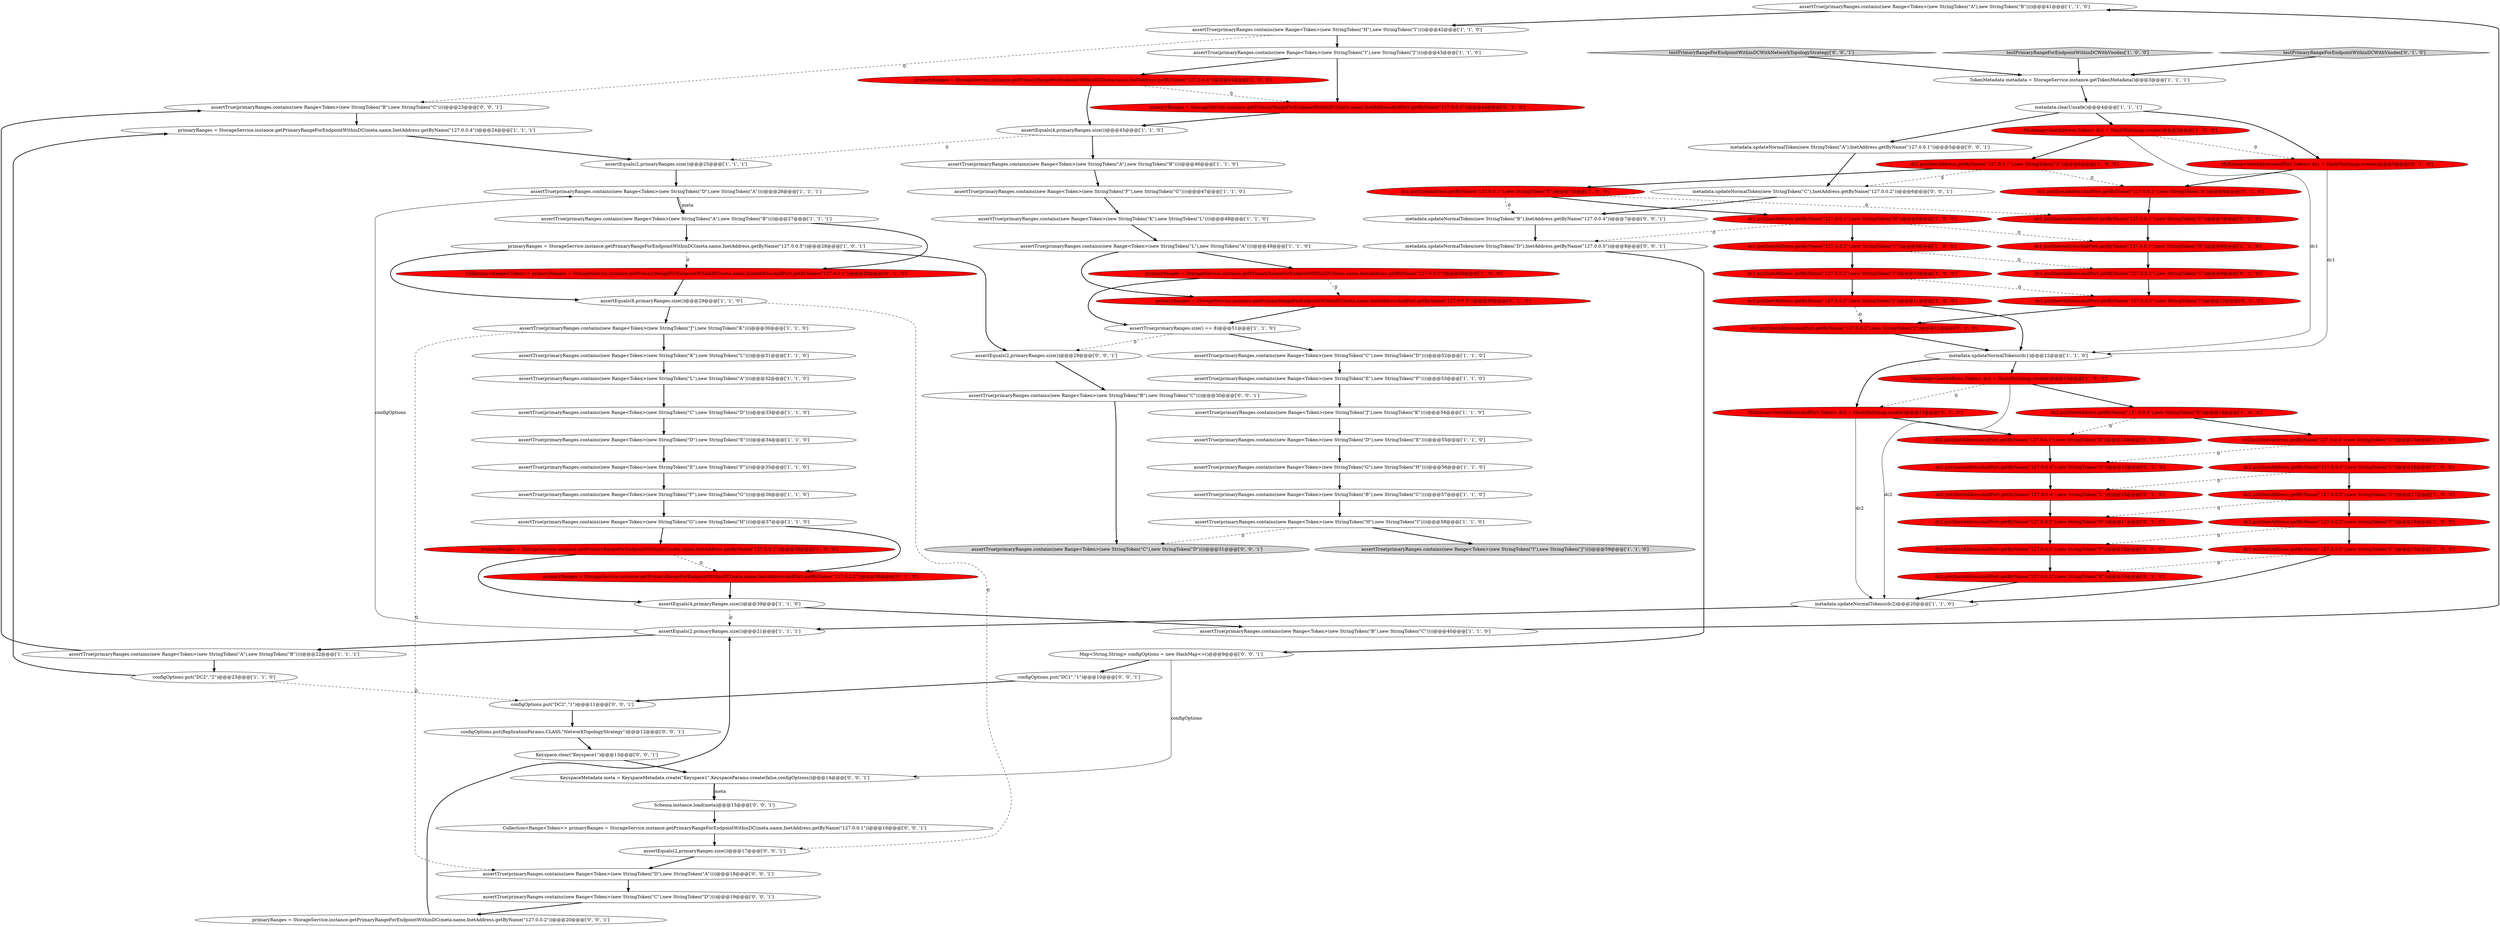 digraph {
38 [style = filled, label = "assertTrue(primaryRanges.contains(new Range<Token>(new StringToken(\"A\"),new StringToken(\"B\"))))@@@41@@@['1', '1', '0']", fillcolor = white, shape = ellipse image = "AAA0AAABBB1BBB"];
17 [style = filled, label = "dc2.put(InetAddress.getByName(\"127.0.0.4\"),new StringToken(\"B\"))@@@14@@@['1', '0', '0']", fillcolor = red, shape = ellipse image = "AAA1AAABBB1BBB"];
75 [style = filled, label = "dc1.put(InetAddressAndPort.getByName(\"127.0.0.1\"),new StringToken(\"H\"))@@@8@@@['0', '1', '0']", fillcolor = red, shape = ellipse image = "AAA1AAABBB2BBB"];
64 [style = filled, label = "Multimap<InetAddressAndPort,Token> dc1 = HashMultimap.create()@@@5@@@['0', '1', '0']", fillcolor = red, shape = ellipse image = "AAA1AAABBB2BBB"];
13 [style = filled, label = "assertTrue(primaryRanges.contains(new Range<Token>(new StringToken(\"F\"),new StringToken(\"G\"))))@@@36@@@['1', '1', '0']", fillcolor = white, shape = ellipse image = "AAA0AAABBB1BBB"];
39 [style = filled, label = "dc1.put(InetAddress.getByName(\"127.0.0.1\"),new StringToken(\"H\"))@@@8@@@['1', '0', '0']", fillcolor = red, shape = ellipse image = "AAA1AAABBB1BBB"];
8 [style = filled, label = "assertEquals(2,primaryRanges.size())@@@25@@@['1', '1', '1']", fillcolor = white, shape = ellipse image = "AAA0AAABBB1BBB"];
19 [style = filled, label = "dc1.put(InetAddress.getByName(\"127.0.0.2\"),new StringToken(\"J\"))@@@11@@@['1', '0', '0']", fillcolor = red, shape = ellipse image = "AAA1AAABBB1BBB"];
45 [style = filled, label = "assertTrue(primaryRanges.contains(new Range<Token>(new StringToken(\"K\"),new StringToken(\"L\"))))@@@48@@@['1', '1', '0']", fillcolor = white, shape = ellipse image = "AAA0AAABBB1BBB"];
22 [style = filled, label = "assertTrue(primaryRanges.contains(new Range<Token>(new StringToken(\"H\"),new StringToken(\"I\"))))@@@42@@@['1', '1', '0']", fillcolor = white, shape = ellipse image = "AAA0AAABBB1BBB"];
48 [style = filled, label = "Multimap<InetAddress,Token> dc1 = HashMultimap.create()@@@5@@@['1', '0', '0']", fillcolor = red, shape = ellipse image = "AAA1AAABBB1BBB"];
60 [style = filled, label = "Multimap<InetAddressAndPort,Token> dc2 = HashMultimap.create()@@@13@@@['0', '1', '0']", fillcolor = red, shape = ellipse image = "AAA1AAABBB2BBB"];
88 [style = filled, label = "metadata.updateNormalToken(new StringToken(\"B\"),InetAddress.getByName(\"127.0.0.4\"))@@@7@@@['0', '0', '1']", fillcolor = white, shape = ellipse image = "AAA0AAABBB3BBB"];
97 [style = filled, label = "assertTrue(primaryRanges.contains(new Range<Token>(new StringToken(\"B\"),new StringToken(\"C\"))))@@@23@@@['0', '0', '1']", fillcolor = white, shape = ellipse image = "AAA0AAABBB3BBB"];
4 [style = filled, label = "dc1.put(InetAddress.getByName(\"127.0.0.1\"),new StringToken(\"A\"))@@@6@@@['1', '0', '0']", fillcolor = red, shape = ellipse image = "AAA1AAABBB1BBB"];
47 [style = filled, label = "assertTrue(primaryRanges.size() == 8)@@@51@@@['1', '1', '0']", fillcolor = white, shape = ellipse image = "AAA0AAABBB1BBB"];
79 [style = filled, label = "metadata.updateNormalToken(new StringToken(\"D\"),InetAddress.getByName(\"127.0.0.5\"))@@@8@@@['0', '0', '1']", fillcolor = white, shape = ellipse image = "AAA0AAABBB3BBB"];
29 [style = filled, label = "dc2.put(InetAddress.getByName(\"127.0.0.5\"),new StringToken(\"D\"))@@@17@@@['1', '0', '0']", fillcolor = red, shape = ellipse image = "AAA1AAABBB1BBB"];
74 [style = filled, label = "dc2.put(InetAddressAndPort.getByName(\"127.0.0.5\"),new StringToken(\"F\"))@@@18@@@['0', '1', '0']", fillcolor = red, shape = ellipse image = "AAA1AAABBB2BBB"];
78 [style = filled, label = "testPrimaryRangeForEndpointWithinDCWithNetworkTopologyStrategy['0', '0', '1']", fillcolor = lightgray, shape = diamond image = "AAA0AAABBB3BBB"];
93 [style = filled, label = "configOptions.put(\"DC2\",\"1\")@@@11@@@['0', '0', '1']", fillcolor = white, shape = ellipse image = "AAA0AAABBB3BBB"];
59 [style = filled, label = "Collection<Range<Token>> primaryRanges = StorageService.instance.getPrimaryRangeForEndpointWithinDC(meta.name,InetAddressAndPort.getByName(\"127.0.0.1\"))@@@28@@@['0', '1', '0']", fillcolor = red, shape = ellipse image = "AAA1AAABBB2BBB"];
46 [style = filled, label = "dc1.put(InetAddress.getByName(\"127.0.0.1\"),new StringToken(\"E\"))@@@7@@@['1', '0', '0']", fillcolor = red, shape = ellipse image = "AAA1AAABBB1BBB"];
51 [style = filled, label = "metadata.updateNormalTokens(dc1)@@@12@@@['1', '1', '0']", fillcolor = white, shape = ellipse image = "AAA0AAABBB1BBB"];
21 [style = filled, label = "assertEquals(8,primaryRanges.size())@@@29@@@['1', '1', '0']", fillcolor = white, shape = ellipse image = "AAA0AAABBB1BBB"];
43 [style = filled, label = "assertTrue(primaryRanges.contains(new Range<Token>(new StringToken(\"J\"),new StringToken(\"K\"))))@@@54@@@['1', '1', '0']", fillcolor = white, shape = ellipse image = "AAA0AAABBB1BBB"];
41 [style = filled, label = "assertTrue(primaryRanges.contains(new Range<Token>(new StringToken(\"A\"),new StringToken(\"B\"))))@@@46@@@['1', '1', '0']", fillcolor = white, shape = ellipse image = "AAA0AAABBB1BBB"];
52 [style = filled, label = "assertEquals(4,primaryRanges.size())@@@45@@@['1', '1', '0']", fillcolor = white, shape = ellipse image = "AAA0AAABBB1BBB"];
1 [style = filled, label = "assertTrue(primaryRanges.contains(new Range<Token>(new StringToken(\"K\"),new StringToken(\"L\"))))@@@31@@@['1', '1', '0']", fillcolor = white, shape = ellipse image = "AAA0AAABBB1BBB"];
0 [style = filled, label = "dc1.put(InetAddress.getByName(\"127.0.0.2\"),new StringToken(\"I\"))@@@10@@@['1', '0', '0']", fillcolor = red, shape = ellipse image = "AAA1AAABBB1BBB"];
54 [style = filled, label = "dc2.put(InetAddress.getByName(\"127.0.0.5\"),new StringToken(\"K\"))@@@19@@@['1', '0', '0']", fillcolor = red, shape = ellipse image = "AAA1AAABBB1BBB"];
9 [style = filled, label = "assertTrue(primaryRanges.contains(new Range<Token>(new StringToken(\"A\"),new StringToken(\"B\"))))@@@27@@@['1', '1', '1']", fillcolor = white, shape = ellipse image = "AAA0AAABBB1BBB"];
81 [style = filled, label = "Schema.instance.load(meta)@@@15@@@['0', '0', '1']", fillcolor = white, shape = ellipse image = "AAA0AAABBB3BBB"];
58 [style = filled, label = "dc2.put(InetAddressAndPort.getByName(\"127.0.0.5\"),new StringToken(\"D\"))@@@17@@@['0', '1', '0']", fillcolor = red, shape = ellipse image = "AAA1AAABBB2BBB"];
37 [style = filled, label = "testPrimaryRangeForEndpointWithinDCWithVnodes['1', '0', '0']", fillcolor = lightgray, shape = diamond image = "AAA0AAABBB1BBB"];
23 [style = filled, label = "assertTrue(primaryRanges.contains(new Range<Token>(new StringToken(\"E\"),new StringToken(\"F\"))))@@@35@@@['1', '1', '0']", fillcolor = white, shape = ellipse image = "AAA0AAABBB1BBB"];
65 [style = filled, label = "dc2.put(InetAddressAndPort.getByName(\"127.0.0.5\"),new StringToken(\"K\"))@@@19@@@['0', '1', '0']", fillcolor = red, shape = ellipse image = "AAA1AAABBB2BBB"];
85 [style = filled, label = "assertTrue(primaryRanges.contains(new Range<Token>(new StringToken(\"D\"),new StringToken(\"A\"))))@@@18@@@['0', '0', '1']", fillcolor = white, shape = ellipse image = "AAA0AAABBB3BBB"];
91 [style = filled, label = "metadata.updateNormalToken(new StringToken(\"A\"),InetAddress.getByName(\"127.0.0.1\"))@@@5@@@['0', '0', '1']", fillcolor = white, shape = ellipse image = "AAA0AAABBB3BBB"];
16 [style = filled, label = "assertTrue(primaryRanges.contains(new Range<Token>(new StringToken(\"J\"),new StringToken(\"K\"))))@@@30@@@['1', '1', '0']", fillcolor = white, shape = ellipse image = "AAA0AAABBB1BBB"];
12 [style = filled, label = "assertTrue(primaryRanges.contains(new Range<Token>(new StringToken(\"D\"),new StringToken(\"E\"))))@@@34@@@['1', '1', '0']", fillcolor = white, shape = ellipse image = "AAA0AAABBB1BBB"];
55 [style = filled, label = "assertTrue(primaryRanges.contains(new Range<Token>(new StringToken(\"D\"),new StringToken(\"E\"))))@@@55@@@['1', '1', '0']", fillcolor = white, shape = ellipse image = "AAA0AAABBB1BBB"];
61 [style = filled, label = "dc1.put(InetAddressAndPort.getByName(\"127.0.0.2\"),new StringToken(\"J\"))@@@11@@@['0', '1', '0']", fillcolor = red, shape = ellipse image = "AAA1AAABBB2BBB"];
84 [style = filled, label = "primaryRanges = StorageService.instance.getPrimaryRangeForEndpointWithinDC(meta.name,InetAddress.getByName(\"127.0.0.2\"))@@@20@@@['0', '0', '1']", fillcolor = white, shape = ellipse image = "AAA0AAABBB3BBB"];
53 [style = filled, label = "primaryRanges = StorageService.instance.getPrimaryRangeForEndpointWithinDC(meta.name,InetAddress.getByName(\"127.0.0.2\"))@@@38@@@['1', '0', '0']", fillcolor = red, shape = ellipse image = "AAA1AAABBB1BBB"];
70 [style = filled, label = "primaryRanges = StorageService.instance.getPrimaryRangeForEndpointWithinDC(meta.name,InetAddressAndPort.getByName(\"127.0.0.2\"))@@@38@@@['0', '1', '0']", fillcolor = red, shape = ellipse image = "AAA1AAABBB2BBB"];
69 [style = filled, label = "dc2.put(InetAddressAndPort.getByName(\"127.0.0.4\"),new StringToken(\"B\"))@@@14@@@['0', '1', '0']", fillcolor = red, shape = ellipse image = "AAA1AAABBB2BBB"];
72 [style = filled, label = "dc1.put(InetAddressAndPort.getByName(\"127.0.0.2\"),new StringToken(\"C\"))@@@9@@@['0', '1', '0']", fillcolor = red, shape = ellipse image = "AAA1AAABBB2BBB"];
36 [style = filled, label = "assertTrue(primaryRanges.contains(new Range<Token>(new StringToken(\"C\"),new StringToken(\"D\"))))@@@33@@@['1', '1', '0']", fillcolor = white, shape = ellipse image = "AAA0AAABBB1BBB"];
67 [style = filled, label = "primaryRanges = StorageService.instance.getPrimaryRangeForEndpointWithinDC(meta.name,InetAddressAndPort.getByName(\"127.0.0.5\"))@@@50@@@['0', '1', '0']", fillcolor = red, shape = ellipse image = "AAA1AAABBB2BBB"];
57 [style = filled, label = "primaryRanges = StorageService.instance.getPrimaryRangeForEndpointWithinDC(meta.name,InetAddress.getByName(\"127.0.0.5\"))@@@50@@@['1', '0', '0']", fillcolor = red, shape = ellipse image = "AAA1AAABBB1BBB"];
25 [style = filled, label = "assertEquals(2,primaryRanges.size())@@@21@@@['1', '1', '1']", fillcolor = white, shape = ellipse image = "AAA0AAABBB1BBB"];
3 [style = filled, label = "dc2.put(InetAddress.getByName(\"127.0.0.4\"),new StringToken(\"L\"))@@@16@@@['1', '0', '0']", fillcolor = red, shape = ellipse image = "AAA1AAABBB1BBB"];
14 [style = filled, label = "assertTrue(primaryRanges.contains(new Range<Token>(new StringToken(\"G\"),new StringToken(\"H\"))))@@@37@@@['1', '1', '0']", fillcolor = white, shape = ellipse image = "AAA0AAABBB1BBB"];
49 [style = filled, label = "assertTrue(primaryRanges.contains(new Range<Token>(new StringToken(\"B\"),new StringToken(\"C\"))))@@@57@@@['1', '1', '0']", fillcolor = white, shape = ellipse image = "AAA0AAABBB1BBB"];
30 [style = filled, label = "primaryRanges = StorageService.instance.getPrimaryRangeForEndpointWithinDC(meta.name,InetAddress.getByName(\"127.0.0.5\"))@@@28@@@['1', '0', '1']", fillcolor = white, shape = ellipse image = "AAA0AAABBB1BBB"];
5 [style = filled, label = "assertTrue(primaryRanges.contains(new Range<Token>(new StringToken(\"L\"),new StringToken(\"A\"))))@@@49@@@['1', '1', '0']", fillcolor = white, shape = ellipse image = "AAA0AAABBB1BBB"];
94 [style = filled, label = "assertEquals(2,primaryRanges.size())@@@17@@@['0', '0', '1']", fillcolor = white, shape = ellipse image = "AAA0AAABBB3BBB"];
10 [style = filled, label = "Multimap<InetAddress,Token> dc2 = HashMultimap.create()@@@13@@@['1', '0', '0']", fillcolor = red, shape = ellipse image = "AAA1AAABBB1BBB"];
6 [style = filled, label = "configOptions.put(\"DC2\",\"2\")@@@23@@@['1', '1', '0']", fillcolor = white, shape = ellipse image = "AAA0AAABBB1BBB"];
73 [style = filled, label = "testPrimaryRangeForEndpointWithinDCWithVnodes['0', '1', '0']", fillcolor = lightgray, shape = diamond image = "AAA0AAABBB2BBB"];
34 [style = filled, label = "assertTrue(primaryRanges.contains(new Range<Token>(new StringToken(\"B\"),new StringToken(\"C\"))))@@@40@@@['1', '1', '0']", fillcolor = white, shape = ellipse image = "AAA0AAABBB1BBB"];
63 [style = filled, label = "dc1.put(InetAddressAndPort.getByName(\"127.0.0.1\"),new StringToken(\"E\"))@@@7@@@['0', '1', '0']", fillcolor = red, shape = ellipse image = "AAA1AAABBB2BBB"];
96 [style = filled, label = "Map<String,String> configOptions = new HashMap<>()@@@9@@@['0', '0', '1']", fillcolor = white, shape = ellipse image = "AAA0AAABBB3BBB"];
66 [style = filled, label = "primaryRanges = StorageService.instance.getPrimaryRangeForEndpointWithinDC(meta.name,InetAddressAndPort.getByName(\"127.0.0.4\"))@@@44@@@['0', '1', '0']", fillcolor = red, shape = ellipse image = "AAA1AAABBB2BBB"];
33 [style = filled, label = "metadata.updateNormalTokens(dc2)@@@20@@@['1', '1', '0']", fillcolor = white, shape = ellipse image = "AAA0AAABBB1BBB"];
76 [style = filled, label = "dc2.put(InetAddressAndPort.getByName(\"127.0.0.4\"),new StringToken(\"G\"))@@@15@@@['0', '1', '0']", fillcolor = red, shape = ellipse image = "AAA1AAABBB2BBB"];
42 [style = filled, label = "assertTrue(primaryRanges.contains(new Range<Token>(new StringToken(\"I\"),new StringToken(\"J\"))))@@@43@@@['1', '1', '0']", fillcolor = white, shape = ellipse image = "AAA0AAABBB1BBB"];
44 [style = filled, label = "assertEquals(4,primaryRanges.size())@@@39@@@['1', '1', '0']", fillcolor = white, shape = ellipse image = "AAA0AAABBB1BBB"];
35 [style = filled, label = "assertTrue(primaryRanges.contains(new Range<Token>(new StringToken(\"G\"),new StringToken(\"H\"))))@@@56@@@['1', '1', '0']", fillcolor = white, shape = ellipse image = "AAA0AAABBB1BBB"];
31 [style = filled, label = "dc2.put(InetAddress.getByName(\"127.0.0.5\"),new StringToken(\"F\"))@@@18@@@['1', '0', '0']", fillcolor = red, shape = ellipse image = "AAA1AAABBB1BBB"];
20 [style = filled, label = "assertTrue(primaryRanges.contains(new Range<Token>(new StringToken(\"E\"),new StringToken(\"F\"))))@@@53@@@['1', '1', '0']", fillcolor = white, shape = ellipse image = "AAA0AAABBB1BBB"];
83 [style = filled, label = "configOptions.put(\"DC1\",\"1\")@@@10@@@['0', '0', '1']", fillcolor = white, shape = ellipse image = "AAA0AAABBB3BBB"];
27 [style = filled, label = "assertTrue(primaryRanges.contains(new Range<Token>(new StringToken(\"H\"),new StringToken(\"I\"))))@@@58@@@['1', '1', '0']", fillcolor = white, shape = ellipse image = "AAA0AAABBB1BBB"];
26 [style = filled, label = "assertTrue(primaryRanges.contains(new Range<Token>(new StringToken(\"A\"),new StringToken(\"B\"))))@@@22@@@['1', '1', '1']", fillcolor = white, shape = ellipse image = "AAA0AAABBB1BBB"];
62 [style = filled, label = "dc2.put(InetAddressAndPort.getByName(\"127.0.0.4\"),new StringToken(\"L\"))@@@16@@@['0', '1', '0']", fillcolor = red, shape = ellipse image = "AAA1AAABBB2BBB"];
90 [style = filled, label = "Keyspace.clear(\"Keyspace1\")@@@13@@@['0', '0', '1']", fillcolor = white, shape = ellipse image = "AAA0AAABBB3BBB"];
2 [style = filled, label = "primaryRanges = StorageService.instance.getPrimaryRangeForEndpointWithinDC(meta.name,InetAddress.getByName(\"127.0.0.4\"))@@@44@@@['1', '0', '0']", fillcolor = red, shape = ellipse image = "AAA1AAABBB1BBB"];
82 [style = filled, label = "Collection<Range<Token>> primaryRanges = StorageService.instance.getPrimaryRangeForEndpointWithinDC(meta.name,InetAddress.getByName(\"127.0.0.1\"))@@@16@@@['0', '0', '1']", fillcolor = white, shape = ellipse image = "AAA0AAABBB3BBB"];
11 [style = filled, label = "assertTrue(primaryRanges.contains(new Range<Token>(new StringToken(\"D\"),new StringToken(\"A\"))))@@@26@@@['1', '1', '1']", fillcolor = white, shape = ellipse image = "AAA0AAABBB1BBB"];
89 [style = filled, label = "KeyspaceMetadata meta = KeyspaceMetadata.create(\"Keyspace1\",KeyspaceParams.create(false,configOptions))@@@14@@@['0', '0', '1']", fillcolor = white, shape = ellipse image = "AAA0AAABBB3BBB"];
87 [style = filled, label = "assertEquals(2,primaryRanges.size())@@@29@@@['0', '0', '1']", fillcolor = white, shape = ellipse image = "AAA0AAABBB3BBB"];
24 [style = filled, label = "dc1.put(InetAddress.getByName(\"127.0.0.2\"),new StringToken(\"C\"))@@@9@@@['1', '0', '0']", fillcolor = red, shape = ellipse image = "AAA1AAABBB1BBB"];
7 [style = filled, label = "assertTrue(primaryRanges.contains(new Range<Token>(new StringToken(\"L\"),new StringToken(\"A\"))))@@@32@@@['1', '1', '0']", fillcolor = white, shape = ellipse image = "AAA0AAABBB1BBB"];
28 [style = filled, label = "assertTrue(primaryRanges.contains(new Range<Token>(new StringToken(\"F\"),new StringToken(\"G\"))))@@@47@@@['1', '1', '0']", fillcolor = white, shape = ellipse image = "AAA0AAABBB1BBB"];
18 [style = filled, label = "dc2.put(InetAddress.getByName(\"127.0.0.4\"),new StringToken(\"G\"))@@@15@@@['1', '0', '0']", fillcolor = red, shape = ellipse image = "AAA1AAABBB1BBB"];
32 [style = filled, label = "assertTrue(primaryRanges.contains(new Range<Token>(new StringToken(\"C\"),new StringToken(\"D\"))))@@@52@@@['1', '1', '0']", fillcolor = white, shape = ellipse image = "AAA0AAABBB1BBB"];
80 [style = filled, label = "configOptions.put(ReplicationParams.CLASS,\"NetworkTopologyStrategy\")@@@12@@@['0', '0', '1']", fillcolor = white, shape = ellipse image = "AAA0AAABBB3BBB"];
92 [style = filled, label = "assertTrue(primaryRanges.contains(new Range<Token>(new StringToken(\"C\"),new StringToken(\"D\"))))@@@31@@@['0', '0', '1']", fillcolor = lightgray, shape = ellipse image = "AAA0AAABBB3BBB"];
40 [style = filled, label = "primaryRanges = StorageService.instance.getPrimaryRangeForEndpointWithinDC(meta.name,InetAddress.getByName(\"127.0.0.4\"))@@@24@@@['1', '1', '1']", fillcolor = white, shape = ellipse image = "AAA0AAABBB1BBB"];
95 [style = filled, label = "assertTrue(primaryRanges.contains(new Range<Token>(new StringToken(\"B\"),new StringToken(\"C\"))))@@@30@@@['0', '0', '1']", fillcolor = white, shape = ellipse image = "AAA0AAABBB3BBB"];
71 [style = filled, label = "dc1.put(InetAddressAndPort.getByName(\"127.0.0.1\"),new StringToken(\"A\"))@@@6@@@['0', '1', '0']", fillcolor = red, shape = ellipse image = "AAA1AAABBB2BBB"];
77 [style = filled, label = "assertTrue(primaryRanges.contains(new Range<Token>(new StringToken(\"C\"),new StringToken(\"D\"))))@@@19@@@['0', '0', '1']", fillcolor = white, shape = ellipse image = "AAA0AAABBB3BBB"];
15 [style = filled, label = "assertTrue(primaryRanges.contains(new Range<Token>(new StringToken(\"I\"),new StringToken(\"J\"))))@@@59@@@['1', '1', '0']", fillcolor = lightgray, shape = ellipse image = "AAA0AAABBB1BBB"];
50 [style = filled, label = "TokenMetadata metadata = StorageService.instance.getTokenMetadata()@@@3@@@['1', '1', '1']", fillcolor = white, shape = ellipse image = "AAA0AAABBB1BBB"];
68 [style = filled, label = "dc1.put(InetAddressAndPort.getByName(\"127.0.0.2\"),new StringToken(\"I\"))@@@10@@@['0', '1', '0']", fillcolor = red, shape = ellipse image = "AAA1AAABBB2BBB"];
56 [style = filled, label = "metadata.clearUnsafe()@@@4@@@['1', '1', '1']", fillcolor = white, shape = ellipse image = "AAA0AAABBB1BBB"];
86 [style = filled, label = "metadata.updateNormalToken(new StringToken(\"C\"),InetAddress.getByName(\"127.0.0.2\"))@@@6@@@['0', '0', '1']", fillcolor = white, shape = ellipse image = "AAA0AAABBB3BBB"];
22->97 [style = dashed, label="0"];
18->3 [style = bold, label=""];
74->65 [style = bold, label=""];
76->62 [style = bold, label=""];
69->76 [style = bold, label=""];
27->92 [style = dashed, label="0"];
43->55 [style = bold, label=""];
56->64 [style = bold, label=""];
84->25 [style = bold, label=""];
54->65 [style = dashed, label="0"];
66->52 [style = bold, label=""];
4->86 [style = dashed, label="0"];
46->88 [style = dashed, label="0"];
48->4 [style = bold, label=""];
50->56 [style = bold, label=""];
53->44 [style = bold, label=""];
39->24 [style = bold, label=""];
57->67 [style = dashed, label="0"];
10->17 [style = bold, label=""];
36->12 [style = bold, label=""];
2->66 [style = dashed, label="0"];
51->10 [style = bold, label=""];
11->9 [style = bold, label=""];
91->86 [style = bold, label=""];
30->59 [style = dashed, label="0"];
27->15 [style = bold, label=""];
70->44 [style = bold, label=""];
39->79 [style = dashed, label="0"];
41->28 [style = bold, label=""];
71->63 [style = bold, label=""];
44->25 [style = dashed, label="0"];
33->25 [style = bold, label=""];
23->13 [style = bold, label=""];
83->93 [style = bold, label=""];
48->51 [style = solid, label="dc1"];
54->33 [style = bold, label=""];
63->75 [style = bold, label=""];
21->16 [style = bold, label=""];
20->43 [style = bold, label=""];
67->47 [style = bold, label=""];
2->52 [style = bold, label=""];
95->92 [style = bold, label=""];
82->94 [style = bold, label=""];
8->11 [style = bold, label=""];
13->14 [style = bold, label=""];
32->20 [style = bold, label=""];
90->89 [style = bold, label=""];
4->46 [style = bold, label=""];
28->45 [style = bold, label=""];
64->71 [style = bold, label=""];
42->2 [style = bold, label=""];
96->89 [style = solid, label="configOptions"];
29->58 [style = dashed, label="0"];
60->33 [style = solid, label="dc2"];
85->77 [style = bold, label=""];
0->19 [style = bold, label=""];
24->0 [style = bold, label=""];
65->33 [style = bold, label=""];
4->71 [style = dashed, label="0"];
46->39 [style = bold, label=""];
26->6 [style = bold, label=""];
87->95 [style = bold, label=""];
80->90 [style = bold, label=""];
30->87 [style = bold, label=""];
78->50 [style = bold, label=""];
94->85 [style = bold, label=""];
5->57 [style = bold, label=""];
51->60 [style = bold, label=""];
89->81 [style = bold, label=""];
81->82 [style = bold, label=""];
48->64 [style = dashed, label="0"];
25->26 [style = bold, label=""];
44->34 [style = bold, label=""];
96->83 [style = bold, label=""];
6->93 [style = dashed, label="0"];
56->48 [style = bold, label=""];
11->9 [style = solid, label="meta"];
34->38 [style = bold, label=""];
25->11 [style = solid, label="configOptions"];
55->35 [style = bold, label=""];
3->29 [style = bold, label=""];
59->21 [style = bold, label=""];
22->42 [style = bold, label=""];
88->79 [style = bold, label=""];
56->91 [style = bold, label=""];
52->41 [style = bold, label=""];
93->80 [style = bold, label=""];
0->68 [style = dashed, label="0"];
35->49 [style = bold, label=""];
97->40 [style = bold, label=""];
1->7 [style = bold, label=""];
21->94 [style = dashed, label="0"];
24->72 [style = dashed, label="0"];
30->21 [style = bold, label=""];
3->62 [style = dashed, label="0"];
47->32 [style = bold, label=""];
5->67 [style = bold, label=""];
16->1 [style = bold, label=""];
10->33 [style = solid, label="dc2"];
18->76 [style = dashed, label="0"];
58->74 [style = bold, label=""];
9->59 [style = bold, label=""];
89->81 [style = solid, label="meta"];
75->72 [style = bold, label=""];
46->63 [style = dashed, label="0"];
53->70 [style = dashed, label="0"];
60->69 [style = bold, label=""];
19->51 [style = bold, label=""];
57->47 [style = bold, label=""];
14->53 [style = bold, label=""];
52->8 [style = dashed, label="0"];
7->36 [style = bold, label=""];
31->54 [style = bold, label=""];
39->75 [style = dashed, label="0"];
61->51 [style = bold, label=""];
16->85 [style = dashed, label="0"];
14->70 [style = bold, label=""];
73->50 [style = bold, label=""];
79->96 [style = bold, label=""];
86->88 [style = bold, label=""];
17->69 [style = dashed, label="0"];
29->31 [style = bold, label=""];
42->66 [style = bold, label=""];
62->58 [style = bold, label=""];
9->30 [style = bold, label=""];
49->27 [style = bold, label=""];
47->87 [style = dashed, label="0"];
64->51 [style = solid, label="dc1"];
31->74 [style = dashed, label="0"];
6->40 [style = bold, label=""];
26->97 [style = bold, label=""];
10->60 [style = dashed, label="0"];
68->61 [style = bold, label=""];
12->23 [style = bold, label=""];
19->61 [style = dashed, label="0"];
38->22 [style = bold, label=""];
77->84 [style = bold, label=""];
72->68 [style = bold, label=""];
17->18 [style = bold, label=""];
37->50 [style = bold, label=""];
40->8 [style = bold, label=""];
45->5 [style = bold, label=""];
}
